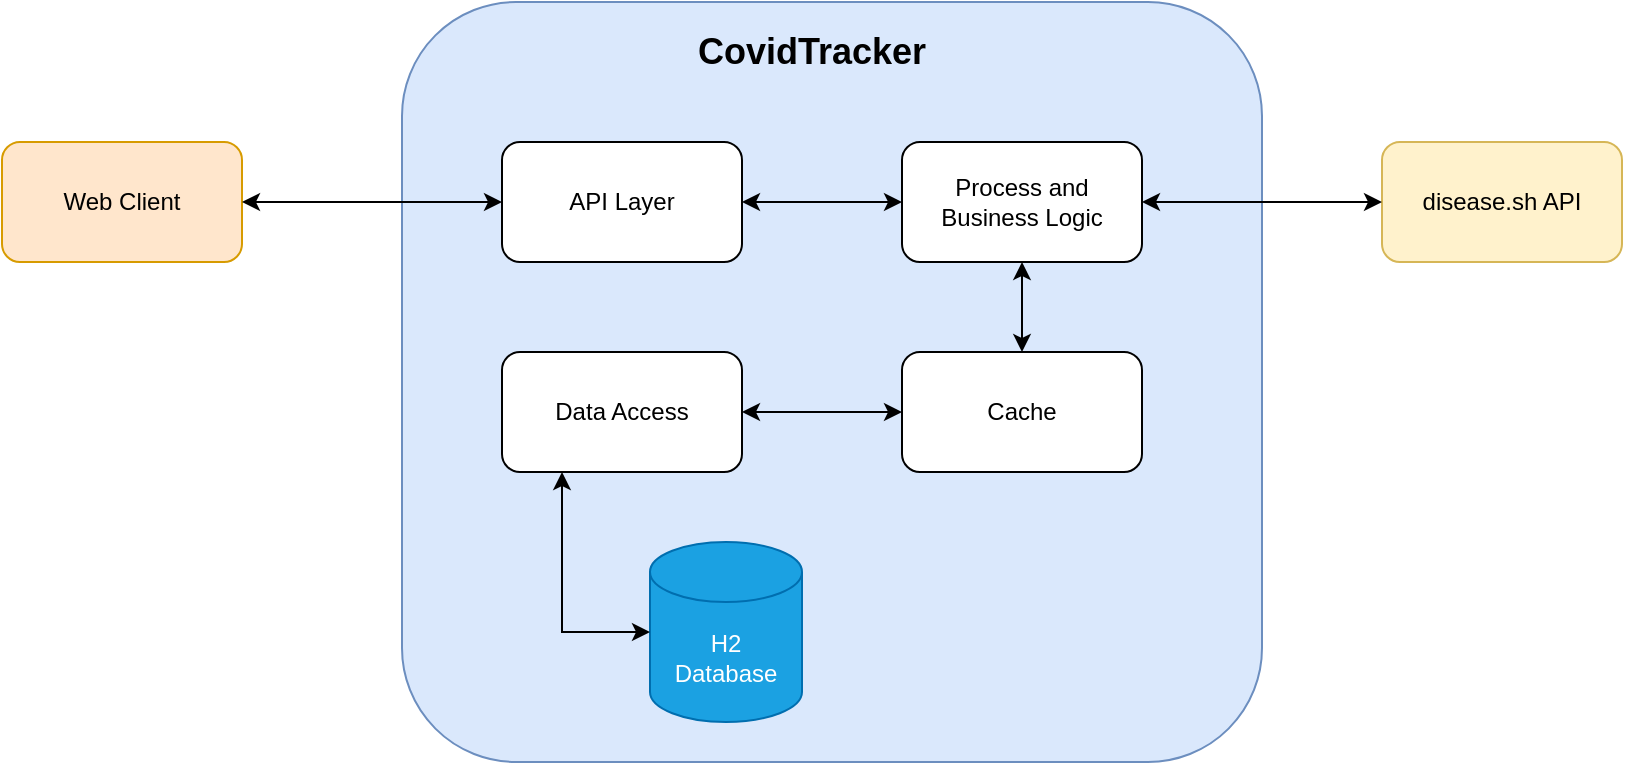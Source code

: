 <mxfile version="17.5.0" type="device"><diagram id="t9PWMh6qk8wfg3ofNf7L" name="Page-1"><mxGraphModel dx="1422" dy="762" grid="1" gridSize="10" guides="1" tooltips="1" connect="1" arrows="1" fold="1" page="1" pageScale="1" pageWidth="827" pageHeight="1169" math="0" shadow="0"><root><mxCell id="0"/><mxCell id="1" parent="0"/><mxCell id="UmfVaUzqokFZoY4g62UU-2" value="" style="rounded=1;whiteSpace=wrap;html=1;fillColor=#dae8fc;strokeColor=#6c8ebf;" vertex="1" parent="1"><mxGeometry x="260" y="170" width="430" height="380" as="geometry"/></mxCell><mxCell id="UmfVaUzqokFZoY4g62UU-1" value="H2 &lt;br&gt;Database" style="shape=cylinder3;whiteSpace=wrap;html=1;boundedLbl=1;backgroundOutline=1;size=15;fillColor=#1ba1e2;fontColor=#ffffff;strokeColor=#006EAF;" vertex="1" parent="1"><mxGeometry x="384" y="440" width="76" height="90" as="geometry"/></mxCell><mxCell id="UmfVaUzqokFZoY4g62UU-3" value="Data Access" style="rounded=1;whiteSpace=wrap;html=1;" vertex="1" parent="1"><mxGeometry x="310" y="345" width="120" height="60" as="geometry"/></mxCell><mxCell id="UmfVaUzqokFZoY4g62UU-4" value="Cache" style="rounded=1;whiteSpace=wrap;html=1;" vertex="1" parent="1"><mxGeometry x="510" y="345" width="120" height="60" as="geometry"/></mxCell><mxCell id="UmfVaUzqokFZoY4g62UU-5" value="Process and Business Logic" style="rounded=1;whiteSpace=wrap;html=1;" vertex="1" parent="1"><mxGeometry x="510" y="240" width="120" height="60" as="geometry"/></mxCell><mxCell id="UmfVaUzqokFZoY4g62UU-6" value="API Layer" style="rounded=1;whiteSpace=wrap;html=1;" vertex="1" parent="1"><mxGeometry x="310" y="240" width="120" height="60" as="geometry"/></mxCell><mxCell id="UmfVaUzqokFZoY4g62UU-7" value="Web Client" style="rounded=1;whiteSpace=wrap;html=1;fillColor=#ffe6cc;strokeColor=#d79b00;" vertex="1" parent="1"><mxGeometry x="60" y="240" width="120" height="60" as="geometry"/></mxCell><mxCell id="UmfVaUzqokFZoY4g62UU-8" value="disease.sh API" style="rounded=1;whiteSpace=wrap;html=1;fillColor=#fff2cc;strokeColor=#d6b656;" vertex="1" parent="1"><mxGeometry x="750" y="240" width="120" height="60" as="geometry"/></mxCell><mxCell id="UmfVaUzqokFZoY4g62UU-10" value="" style="endArrow=classic;startArrow=classic;html=1;rounded=0;exitX=0;exitY=0.5;exitDx=0;exitDy=0;exitPerimeter=0;entryX=0.25;entryY=1;entryDx=0;entryDy=0;" edge="1" parent="1" source="UmfVaUzqokFZoY4g62UU-1" target="UmfVaUzqokFZoY4g62UU-3"><mxGeometry width="50" height="50" relative="1" as="geometry"><mxPoint x="420" y="420" as="sourcePoint"/><mxPoint x="470" y="370" as="targetPoint"/><Array as="points"><mxPoint x="340" y="485"/></Array></mxGeometry></mxCell><mxCell id="UmfVaUzqokFZoY4g62UU-11" value="" style="endArrow=classic;startArrow=classic;html=1;rounded=0;entryX=0;entryY=0.5;entryDx=0;entryDy=0;" edge="1" parent="1" source="UmfVaUzqokFZoY4g62UU-3" target="UmfVaUzqokFZoY4g62UU-4"><mxGeometry width="50" height="50" relative="1" as="geometry"><mxPoint x="430" y="425" as="sourcePoint"/><mxPoint x="500.711" y="375" as="targetPoint"/></mxGeometry></mxCell><mxCell id="UmfVaUzqokFZoY4g62UU-12" value="" style="endArrow=classic;startArrow=classic;html=1;rounded=0;exitX=0.5;exitY=0;exitDx=0;exitDy=0;entryX=0.5;entryY=1;entryDx=0;entryDy=0;" edge="1" parent="1" source="UmfVaUzqokFZoY4g62UU-4" target="UmfVaUzqokFZoY4g62UU-5"><mxGeometry width="50" height="50" relative="1" as="geometry"><mxPoint x="550" y="350" as="sourcePoint"/><mxPoint x="600" y="300" as="targetPoint"/></mxGeometry></mxCell><mxCell id="UmfVaUzqokFZoY4g62UU-13" value="" style="endArrow=classic;startArrow=classic;html=1;rounded=0;entryX=0;entryY=0.5;entryDx=0;entryDy=0;exitX=1;exitY=0.5;exitDx=0;exitDy=0;" edge="1" parent="1" source="UmfVaUzqokFZoY4g62UU-6" target="UmfVaUzqokFZoY4g62UU-5"><mxGeometry width="50" height="50" relative="1" as="geometry"><mxPoint x="420" y="420" as="sourcePoint"/><mxPoint x="470" y="370" as="targetPoint"/></mxGeometry></mxCell><mxCell id="UmfVaUzqokFZoY4g62UU-14" value="" style="endArrow=classic;startArrow=classic;html=1;rounded=0;exitX=1;exitY=0.5;exitDx=0;exitDy=0;entryX=0;entryY=0.5;entryDx=0;entryDy=0;" edge="1" parent="1" source="UmfVaUzqokFZoY4g62UU-7" target="UmfVaUzqokFZoY4g62UU-6"><mxGeometry width="50" height="50" relative="1" as="geometry"><mxPoint x="420" y="420" as="sourcePoint"/><mxPoint x="470" y="370" as="targetPoint"/></mxGeometry></mxCell><mxCell id="UmfVaUzqokFZoY4g62UU-15" value="" style="endArrow=classic;startArrow=classic;html=1;rounded=0;entryX=0;entryY=0.5;entryDx=0;entryDy=0;exitX=1;exitY=0.5;exitDx=0;exitDy=0;" edge="1" parent="1" source="UmfVaUzqokFZoY4g62UU-5" target="UmfVaUzqokFZoY4g62UU-8"><mxGeometry width="50" height="50" relative="1" as="geometry"><mxPoint x="420" y="420" as="sourcePoint"/><mxPoint x="470" y="370" as="targetPoint"/></mxGeometry></mxCell><mxCell id="UmfVaUzqokFZoY4g62UU-16" value="&lt;font style=&quot;font-size: 18px&quot;&gt;&lt;b&gt;CovidTracker&lt;/b&gt;&lt;/font&gt;" style="text;html=1;strokeColor=none;fillColor=none;align=center;verticalAlign=middle;whiteSpace=wrap;rounded=0;" vertex="1" parent="1"><mxGeometry x="380" y="180" width="170" height="30" as="geometry"/></mxCell></root></mxGraphModel></diagram></mxfile>